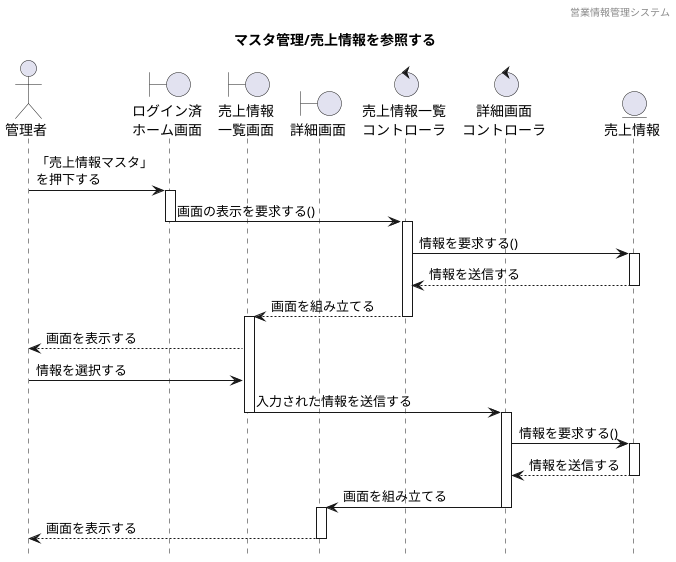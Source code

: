 @startuml ../../images/売上情報マスタ/売上情報管理_参照

hide footbox
header 営業情報管理システム
title マスタ管理/売上情報を参照する

' actor "" as a
actor "管理者" as a1

' boundary "" as b
boundary "ログイン済\nホーム画面" as b1
boundary "売上情報\n一覧画面" as b2
boundary "詳細画面" as b3

' control "" as c
control "売上情報一覧\nコントローラ" as c1
control "詳細画面\nコントローラ" as c2

' entity "" as e
entity "売上情報" as e1

a1 -> b1 :「売上情報マスタ」\nを押下する
activate b1 
b1 -> c1 : 画面の表示を要求する()
deactivate b1
activate c1
c1 -> e1: 情報を要求する()
activate e1
e1 --> c1: 情報を送信する
deactivate e1
c1 --> b2: 画面を組み立てる
deactivate c1
activate b2
b2 --> a1 : 画面を表示する
a1 -> b2 : 情報を選択する
b2 -> c2 : 入力された情報を送信する
deactivate b2
activate c2
c2 -> e1 : 情報を要求する()
activate e1
e1 --> c2 : 情報を送信する
deactivate e1
c2 -> b3 : 画面を組み立てる
deactivate c2
activate b3
b3 --> a1 : 画面を表示する
deactivate b3

@enduml
